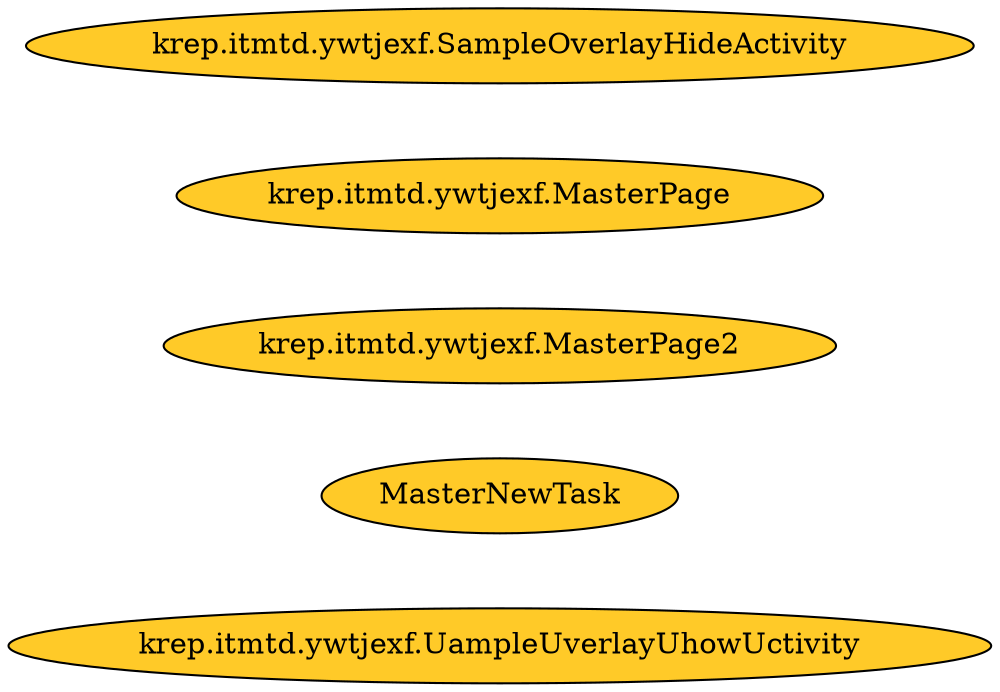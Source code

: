 digraph G {
	graph [overlap=false];
	"krep.itmtd.ywtjexf.SampleOverlayHideActivity"	 [fillcolor="#ffca28",
		style=filled];
	"krep.itmtd.ywtjexf.MasterPage"	 [fillcolor="#ffca28",
		style=filled];
	"krep.itmtd.ywtjexf.SampleOverlayHideActivity" -> "krep.itmtd.ywtjexf.MasterPage"	 [style=invis];
	"krep.itmtd.ywtjexf.MasterPage2"	 [fillcolor="#ffca28",
		style=filled];
	"krep.itmtd.ywtjexf.MasterPage" -> "krep.itmtd.ywtjexf.MasterPage2"	 [style=invis];
	MasterNewTask	 [fillcolor="#ffca28",
		style=filled];
	"krep.itmtd.ywtjexf.MasterPage2" -> MasterNewTask	 [style=invis];
	"krep.itmtd.ywtjexf.UampleUverlayUhowUctivity"	 [fillcolor="#ffca28",
		style=filled];
	MasterNewTask -> "krep.itmtd.ywtjexf.UampleUverlayUhowUctivity"	 [style=invis];
}
